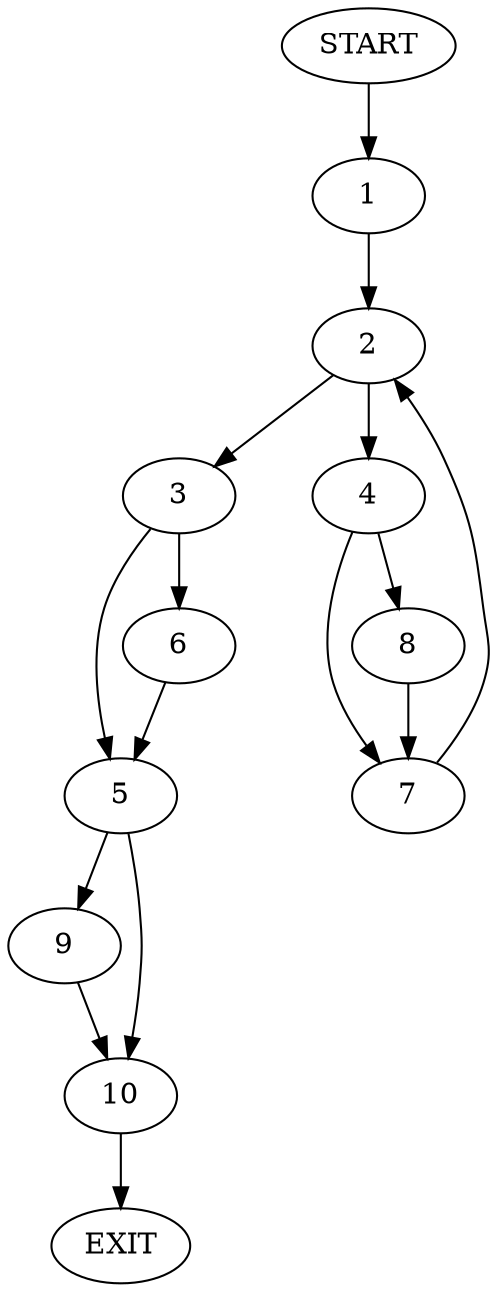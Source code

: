 digraph {
0 [label="START"]
11 [label="EXIT"]
0 -> 1
1 -> 2
2 -> 3
2 -> 4
3 -> 5
3 -> 6
4 -> 7
4 -> 8
7 -> 2
8 -> 7
6 -> 5
5 -> 9
5 -> 10
10 -> 11
9 -> 10
}

